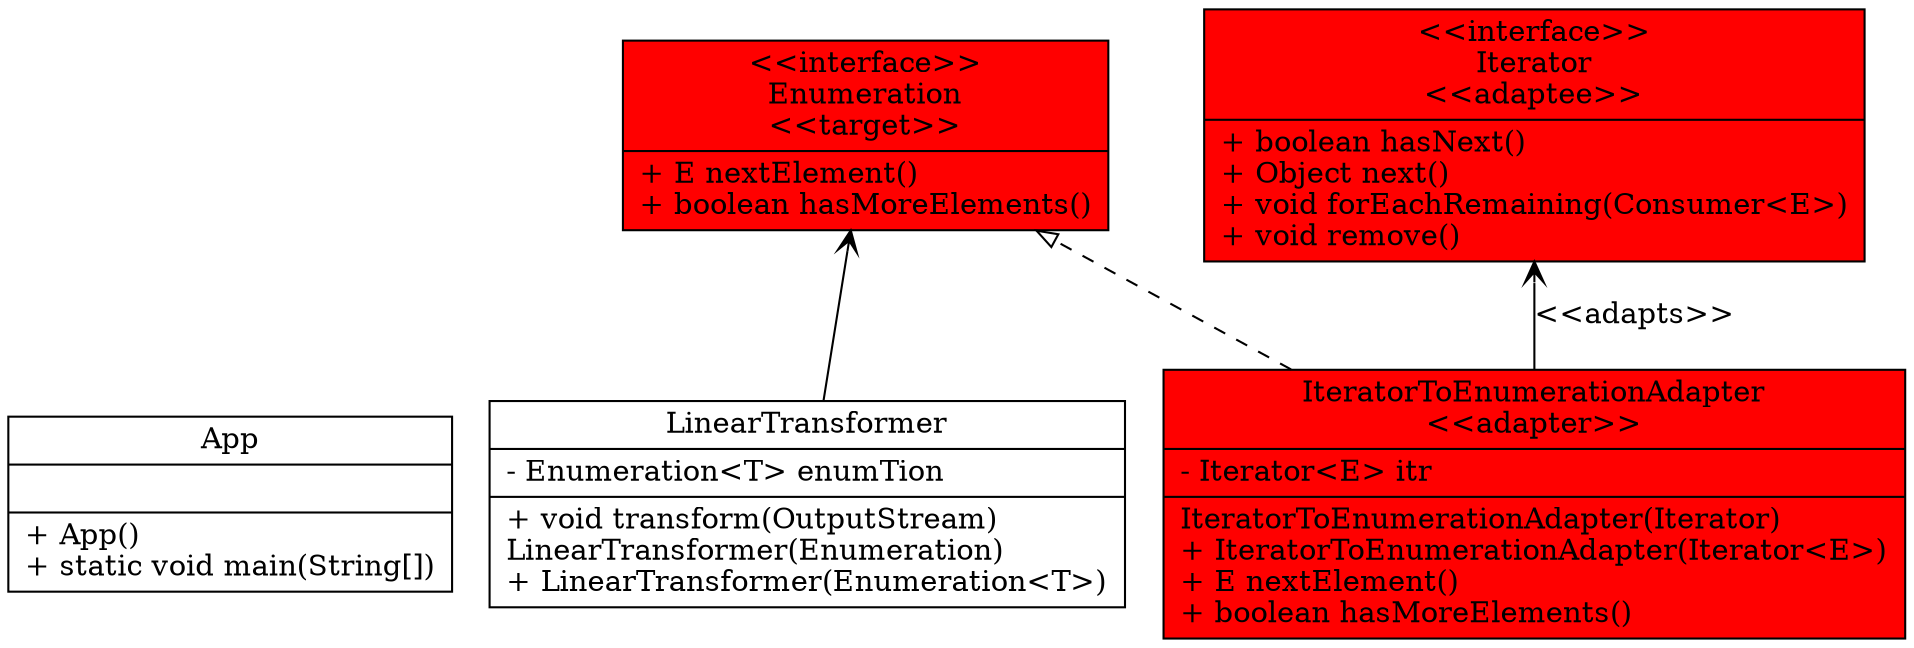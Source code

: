digraph UMLDiagram{
rankdir=BT;
App [
shape = "record",
label = "{App||+ App()\l+ static void main(String[])\l}"
style = filled
fillcolor = white
];
LinearTransformer [
shape = "record",
label = "{LinearTransformer|- Enumeration\<T\> enumTion\l|+ void transform(OutputStream)\lLinearTransformer(Enumeration)\l+ LinearTransformer(Enumeration\<T\>)\l}"
style = filled
fillcolor = white
];
Enumeration [
shape = "record",
label = "{\<\<interface\>\>\nEnumeration\n\<\<target\>\>|+ E nextElement()\l+ boolean hasMoreElements()\l}"
style = filled
fillcolor = red
];
Iterator [
shape = "record",
label = "{\<\<interface\>\>\nIterator\n\<\<adaptee\>\>|+ boolean hasNext()\l+ Object next()\l+ void forEachRemaining(Consumer\<E\>)\l+ void remove()\l}"
style = filled
fillcolor = red
];
IteratorToEnumerationAdapter [
shape = "record",
label = "{IteratorToEnumerationAdapter\n\<\<adapter\>\>|- Iterator\<E\> itr\l|IteratorToEnumerationAdapter(Iterator)\l+ IteratorToEnumerationAdapter(Iterator\<E\>)\l+ E nextElement()\l+ boolean hasMoreElements()\l}"
style = filled
fillcolor = red
];
IteratorToEnumerationAdapter -> Enumeration [arrowhead="onormal", style="dashed"];
LinearTransformer -> Enumeration [arrowhead="vee", style="solid", label=""];
IteratorToEnumerationAdapter -> Iterator [arrowhead="vee", style="solid", label="\<\<adapts\>\>"];
}
